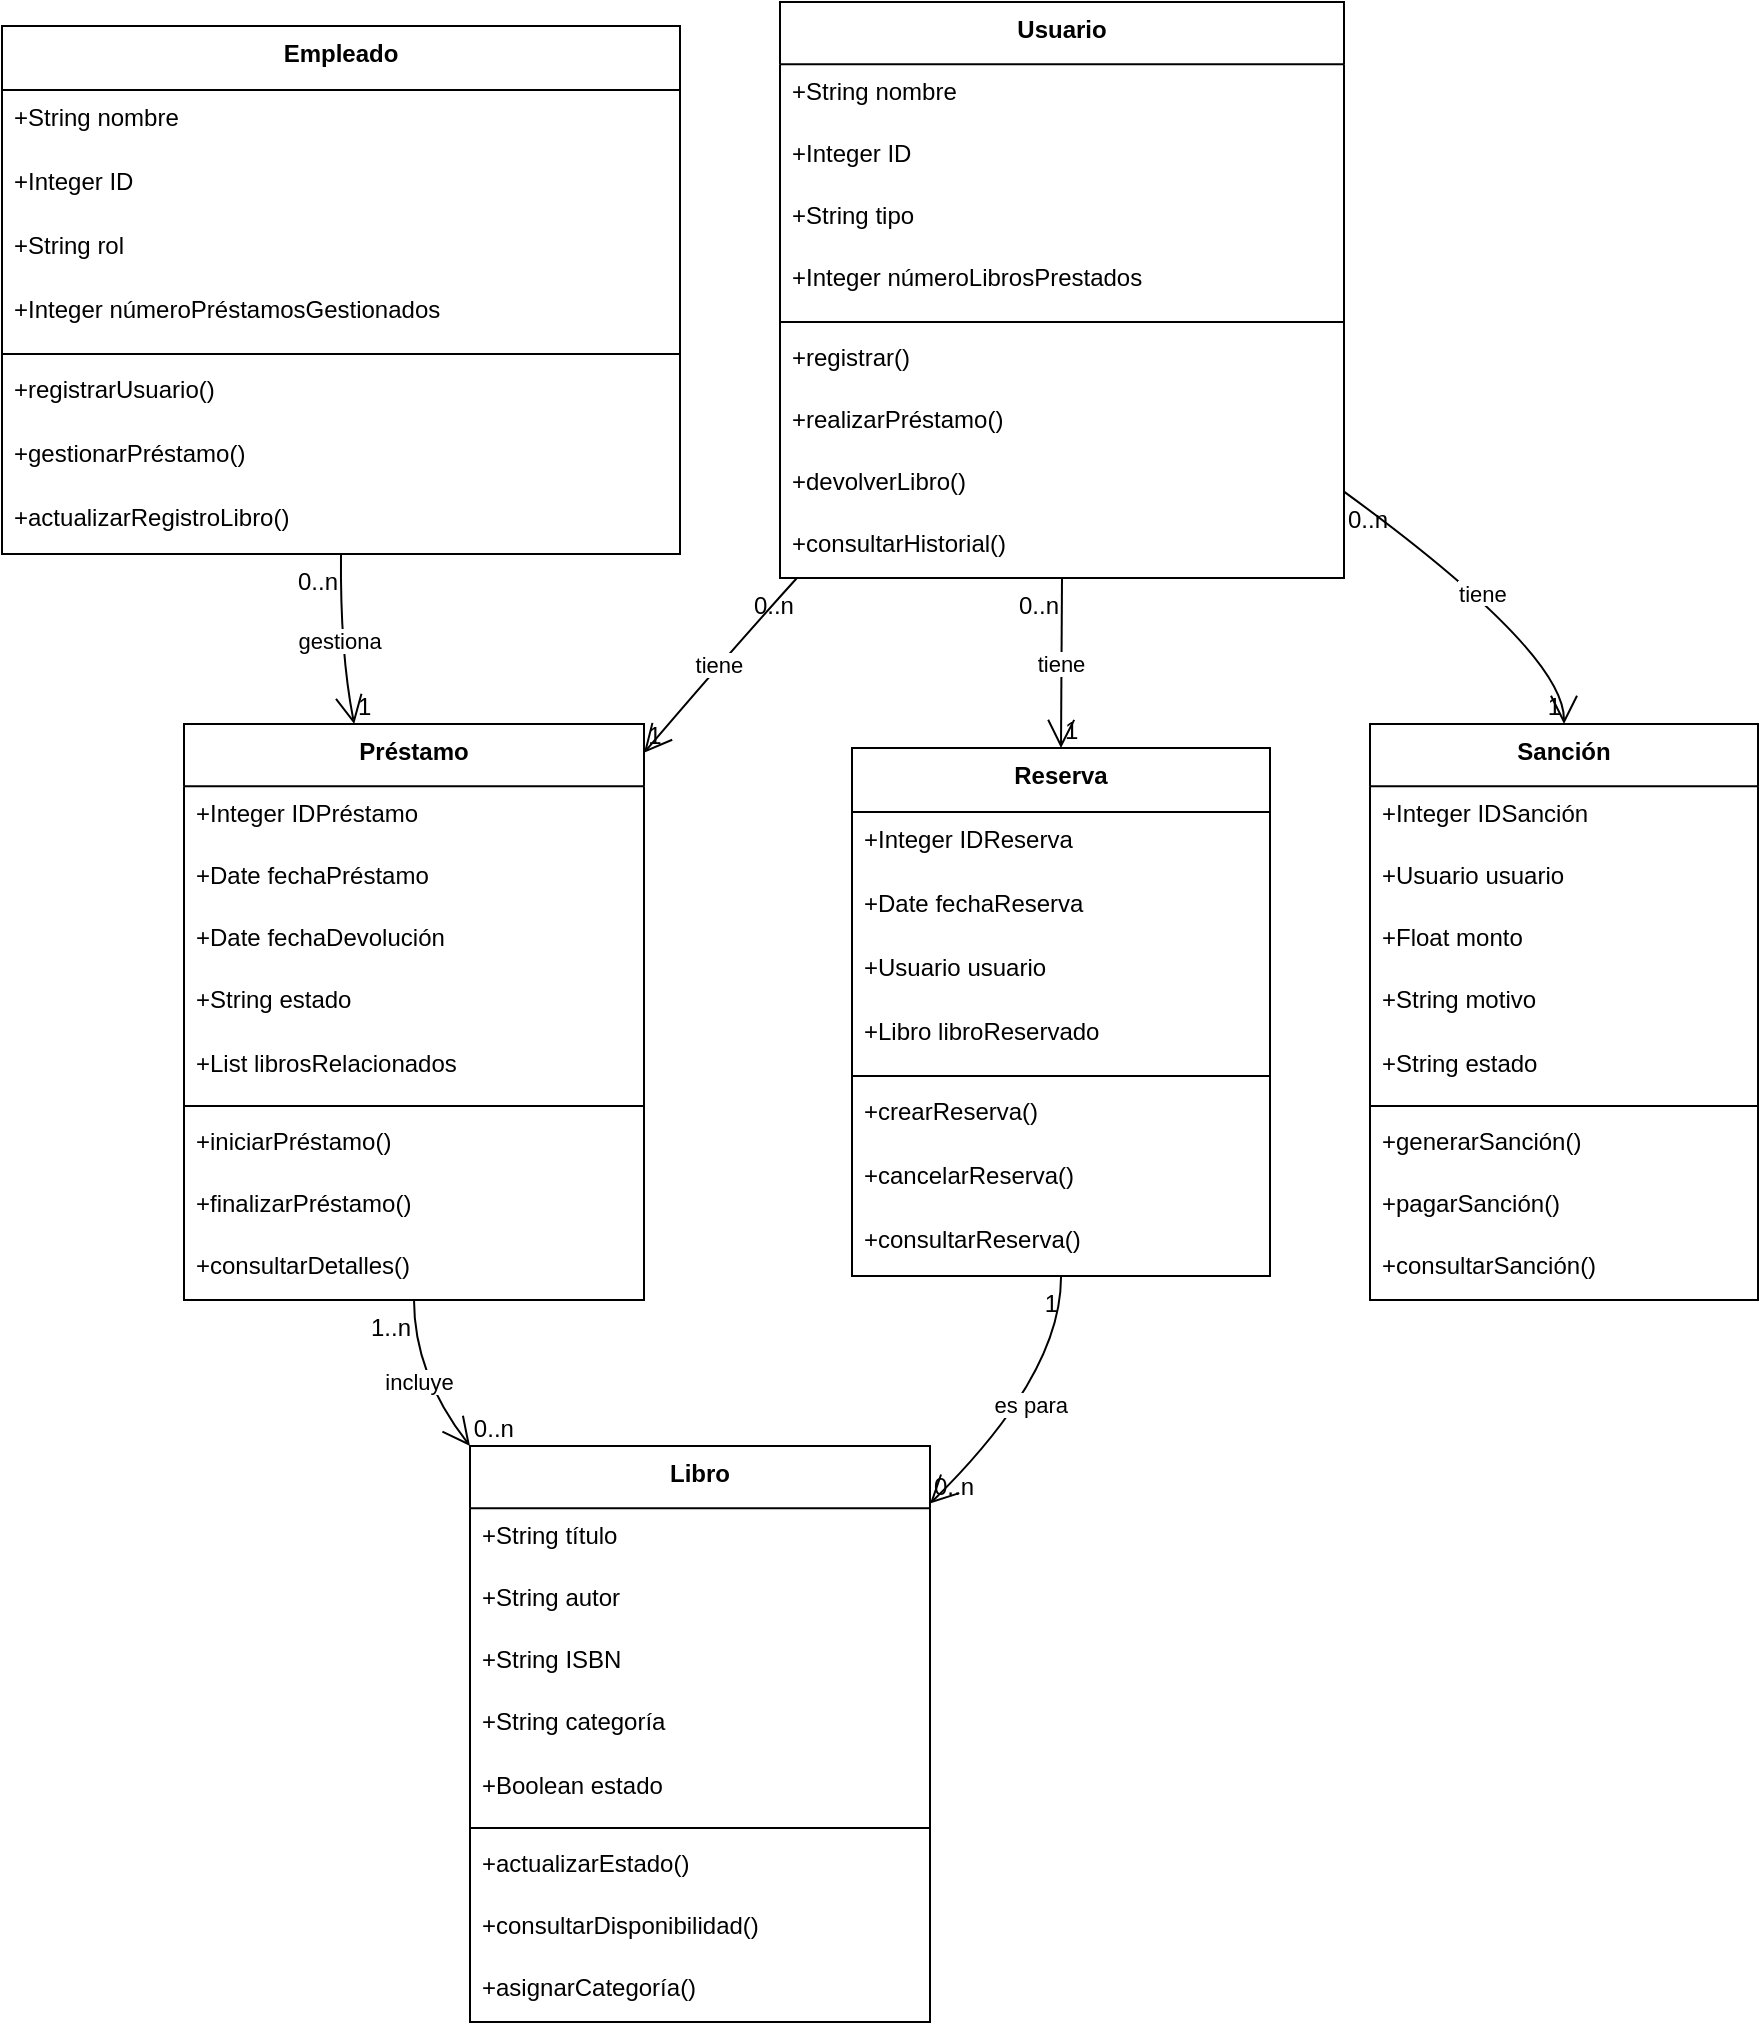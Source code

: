<mxfile version="26.2.10">
  <diagram name="Página-1" id="O28Gc6iy6FNs7Hq6qz-4">
    <mxGraphModel>
      <root>
        <mxCell id="0" />
        <mxCell id="1" parent="0" />
        <mxCell id="2" value="Usuario" style="swimlane;fontStyle=1;align=center;verticalAlign=top;childLayout=stackLayout;horizontal=1;startSize=31.111;horizontalStack=0;resizeParent=1;resizeParentMax=0;resizeLast=0;collapsible=0;marginBottom=0;" vertex="1" parent="1">
          <mxGeometry x="397" y="8" width="282" height="288" as="geometry" />
        </mxCell>
        <mxCell id="3" value="+String nombre" style="text;strokeColor=none;fillColor=none;align=left;verticalAlign=top;spacingLeft=4;spacingRight=4;overflow=hidden;rotatable=0;points=[[0,0.5],[1,0.5]];portConstraint=eastwest;" vertex="1" parent="2">
          <mxGeometry y="31" width="282" height="31" as="geometry" />
        </mxCell>
        <mxCell id="4" value="+Integer ID" style="text;strokeColor=none;fillColor=none;align=left;verticalAlign=top;spacingLeft=4;spacingRight=4;overflow=hidden;rotatable=0;points=[[0,0.5],[1,0.5]];portConstraint=eastwest;" vertex="1" parent="2">
          <mxGeometry y="62" width="282" height="31" as="geometry" />
        </mxCell>
        <mxCell id="5" value="+String tipo" style="text;strokeColor=none;fillColor=none;align=left;verticalAlign=top;spacingLeft=4;spacingRight=4;overflow=hidden;rotatable=0;points=[[0,0.5],[1,0.5]];portConstraint=eastwest;" vertex="1" parent="2">
          <mxGeometry y="93" width="282" height="31" as="geometry" />
        </mxCell>
        <mxCell id="6" value="+Integer númeroLibrosPrestados" style="text;strokeColor=none;fillColor=none;align=left;verticalAlign=top;spacingLeft=4;spacingRight=4;overflow=hidden;rotatable=0;points=[[0,0.5],[1,0.5]];portConstraint=eastwest;" vertex="1" parent="2">
          <mxGeometry y="124" width="282" height="31" as="geometry" />
        </mxCell>
        <mxCell id="7" style="line;strokeWidth=1;fillColor=none;align=left;verticalAlign=middle;spacingTop=-1;spacingLeft=3;spacingRight=3;rotatable=0;labelPosition=right;points=[];portConstraint=eastwest;strokeColor=inherit;" vertex="1" parent="2">
          <mxGeometry y="156" width="282" height="8" as="geometry" />
        </mxCell>
        <mxCell id="8" value="+registrar()" style="text;strokeColor=none;fillColor=none;align=left;verticalAlign=top;spacingLeft=4;spacingRight=4;overflow=hidden;rotatable=0;points=[[0,0.5],[1,0.5]];portConstraint=eastwest;" vertex="1" parent="2">
          <mxGeometry y="164" width="282" height="31" as="geometry" />
        </mxCell>
        <mxCell id="9" value="+realizarPréstamo()" style="text;strokeColor=none;fillColor=none;align=left;verticalAlign=top;spacingLeft=4;spacingRight=4;overflow=hidden;rotatable=0;points=[[0,0.5],[1,0.5]];portConstraint=eastwest;" vertex="1" parent="2">
          <mxGeometry y="195" width="282" height="31" as="geometry" />
        </mxCell>
        <mxCell id="10" value="+devolverLibro()" style="text;strokeColor=none;fillColor=none;align=left;verticalAlign=top;spacingLeft=4;spacingRight=4;overflow=hidden;rotatable=0;points=[[0,0.5],[1,0.5]];portConstraint=eastwest;" vertex="1" parent="2">
          <mxGeometry y="226" width="282" height="31" as="geometry" />
        </mxCell>
        <mxCell id="11" value="+consultarHistorial()" style="text;strokeColor=none;fillColor=none;align=left;verticalAlign=top;spacingLeft=4;spacingRight=4;overflow=hidden;rotatable=0;points=[[0,0.5],[1,0.5]];portConstraint=eastwest;" vertex="1" parent="2">
          <mxGeometry y="257" width="282" height="31" as="geometry" />
        </mxCell>
        <mxCell id="12" value="Libro" style="swimlane;fontStyle=1;align=center;verticalAlign=top;childLayout=stackLayout;horizontal=1;startSize=31.111;horizontalStack=0;resizeParent=1;resizeParentMax=0;resizeLast=0;collapsible=0;marginBottom=0;" vertex="1" parent="1">
          <mxGeometry x="242" y="730" width="230" height="288" as="geometry" />
        </mxCell>
        <mxCell id="13" value="+String título" style="text;strokeColor=none;fillColor=none;align=left;verticalAlign=top;spacingLeft=4;spacingRight=4;overflow=hidden;rotatable=0;points=[[0,0.5],[1,0.5]];portConstraint=eastwest;" vertex="1" parent="12">
          <mxGeometry y="31" width="230" height="31" as="geometry" />
        </mxCell>
        <mxCell id="14" value="+String autor" style="text;strokeColor=none;fillColor=none;align=left;verticalAlign=top;spacingLeft=4;spacingRight=4;overflow=hidden;rotatable=0;points=[[0,0.5],[1,0.5]];portConstraint=eastwest;" vertex="1" parent="12">
          <mxGeometry y="62" width="230" height="31" as="geometry" />
        </mxCell>
        <mxCell id="15" value="+String ISBN" style="text;strokeColor=none;fillColor=none;align=left;verticalAlign=top;spacingLeft=4;spacingRight=4;overflow=hidden;rotatable=0;points=[[0,0.5],[1,0.5]];portConstraint=eastwest;" vertex="1" parent="12">
          <mxGeometry y="93" width="230" height="31" as="geometry" />
        </mxCell>
        <mxCell id="16" value="+String categoría" style="text;strokeColor=none;fillColor=none;align=left;verticalAlign=top;spacingLeft=4;spacingRight=4;overflow=hidden;rotatable=0;points=[[0,0.5],[1,0.5]];portConstraint=eastwest;" vertex="1" parent="12">
          <mxGeometry y="124" width="230" height="31" as="geometry" />
        </mxCell>
        <mxCell id="17" value="+Boolean estado" style="text;strokeColor=none;fillColor=none;align=left;verticalAlign=top;spacingLeft=4;spacingRight=4;overflow=hidden;rotatable=0;points=[[0,0.5],[1,0.5]];portConstraint=eastwest;" vertex="1" parent="12">
          <mxGeometry y="156" width="230" height="31" as="geometry" />
        </mxCell>
        <mxCell id="18" style="line;strokeWidth=1;fillColor=none;align=left;verticalAlign=middle;spacingTop=-1;spacingLeft=3;spacingRight=3;rotatable=0;labelPosition=right;points=[];portConstraint=eastwest;strokeColor=inherit;" vertex="1" parent="12">
          <mxGeometry y="187" width="230" height="8" as="geometry" />
        </mxCell>
        <mxCell id="19" value="+actualizarEstado()" style="text;strokeColor=none;fillColor=none;align=left;verticalAlign=top;spacingLeft=4;spacingRight=4;overflow=hidden;rotatable=0;points=[[0,0.5],[1,0.5]];portConstraint=eastwest;" vertex="1" parent="12">
          <mxGeometry y="195" width="230" height="31" as="geometry" />
        </mxCell>
        <mxCell id="20" value="+consultarDisponibilidad()" style="text;strokeColor=none;fillColor=none;align=left;verticalAlign=top;spacingLeft=4;spacingRight=4;overflow=hidden;rotatable=0;points=[[0,0.5],[1,0.5]];portConstraint=eastwest;" vertex="1" parent="12">
          <mxGeometry y="226" width="230" height="31" as="geometry" />
        </mxCell>
        <mxCell id="21" value="+asignarCategoría()" style="text;strokeColor=none;fillColor=none;align=left;verticalAlign=top;spacingLeft=4;spacingRight=4;overflow=hidden;rotatable=0;points=[[0,0.5],[1,0.5]];portConstraint=eastwest;" vertex="1" parent="12">
          <mxGeometry y="257" width="230" height="31" as="geometry" />
        </mxCell>
        <mxCell id="22" value="Empleado" style="swimlane;fontStyle=1;align=center;verticalAlign=top;childLayout=stackLayout;horizontal=1;startSize=32;horizontalStack=0;resizeParent=1;resizeParentMax=0;resizeLast=0;collapsible=0;marginBottom=0;" vertex="1" parent="1">
          <mxGeometry x="8" y="20" width="339" height="264" as="geometry" />
        </mxCell>
        <mxCell id="23" value="+String nombre" style="text;strokeColor=none;fillColor=none;align=left;verticalAlign=top;spacingLeft=4;spacingRight=4;overflow=hidden;rotatable=0;points=[[0,0.5],[1,0.5]];portConstraint=eastwest;" vertex="1" parent="22">
          <mxGeometry y="32" width="339" height="32" as="geometry" />
        </mxCell>
        <mxCell id="24" value="+Integer ID" style="text;strokeColor=none;fillColor=none;align=left;verticalAlign=top;spacingLeft=4;spacingRight=4;overflow=hidden;rotatable=0;points=[[0,0.5],[1,0.5]];portConstraint=eastwest;" vertex="1" parent="22">
          <mxGeometry y="64" width="339" height="32" as="geometry" />
        </mxCell>
        <mxCell id="25" value="+String rol" style="text;strokeColor=none;fillColor=none;align=left;verticalAlign=top;spacingLeft=4;spacingRight=4;overflow=hidden;rotatable=0;points=[[0,0.5],[1,0.5]];portConstraint=eastwest;" vertex="1" parent="22">
          <mxGeometry y="96" width="339" height="32" as="geometry" />
        </mxCell>
        <mxCell id="26" value="+Integer númeroPréstamosGestionados" style="text;strokeColor=none;fillColor=none;align=left;verticalAlign=top;spacingLeft=4;spacingRight=4;overflow=hidden;rotatable=0;points=[[0,0.5],[1,0.5]];portConstraint=eastwest;" vertex="1" parent="22">
          <mxGeometry y="128" width="339" height="32" as="geometry" />
        </mxCell>
        <mxCell id="27" style="line;strokeWidth=1;fillColor=none;align=left;verticalAlign=middle;spacingTop=-1;spacingLeft=3;spacingRight=3;rotatable=0;labelPosition=right;points=[];portConstraint=eastwest;strokeColor=inherit;" vertex="1" parent="22">
          <mxGeometry y="160" width="339" height="8" as="geometry" />
        </mxCell>
        <mxCell id="28" value="+registrarUsuario()" style="text;strokeColor=none;fillColor=none;align=left;verticalAlign=top;spacingLeft=4;spacingRight=4;overflow=hidden;rotatable=0;points=[[0,0.5],[1,0.5]];portConstraint=eastwest;" vertex="1" parent="22">
          <mxGeometry y="168" width="339" height="32" as="geometry" />
        </mxCell>
        <mxCell id="29" value="+gestionarPréstamo()" style="text;strokeColor=none;fillColor=none;align=left;verticalAlign=top;spacingLeft=4;spacingRight=4;overflow=hidden;rotatable=0;points=[[0,0.5],[1,0.5]];portConstraint=eastwest;" vertex="1" parent="22">
          <mxGeometry y="200" width="339" height="32" as="geometry" />
        </mxCell>
        <mxCell id="30" value="+actualizarRegistroLibro()" style="text;strokeColor=none;fillColor=none;align=left;verticalAlign=top;spacingLeft=4;spacingRight=4;overflow=hidden;rotatable=0;points=[[0,0.5],[1,0.5]];portConstraint=eastwest;" vertex="1" parent="22">
          <mxGeometry y="232" width="339" height="32" as="geometry" />
        </mxCell>
        <mxCell id="31" value="Préstamo" style="swimlane;fontStyle=1;align=center;verticalAlign=top;childLayout=stackLayout;horizontal=1;startSize=31.111;horizontalStack=0;resizeParent=1;resizeParentMax=0;resizeLast=0;collapsible=0;marginBottom=0;" vertex="1" parent="1">
          <mxGeometry x="99" y="369" width="230" height="288" as="geometry" />
        </mxCell>
        <mxCell id="32" value="+Integer IDPréstamo" style="text;strokeColor=none;fillColor=none;align=left;verticalAlign=top;spacingLeft=4;spacingRight=4;overflow=hidden;rotatable=0;points=[[0,0.5],[1,0.5]];portConstraint=eastwest;" vertex="1" parent="31">
          <mxGeometry y="31" width="230" height="31" as="geometry" />
        </mxCell>
        <mxCell id="33" value="+Date fechaPréstamo" style="text;strokeColor=none;fillColor=none;align=left;verticalAlign=top;spacingLeft=4;spacingRight=4;overflow=hidden;rotatable=0;points=[[0,0.5],[1,0.5]];portConstraint=eastwest;" vertex="1" parent="31">
          <mxGeometry y="62" width="230" height="31" as="geometry" />
        </mxCell>
        <mxCell id="34" value="+Date fechaDevolución" style="text;strokeColor=none;fillColor=none;align=left;verticalAlign=top;spacingLeft=4;spacingRight=4;overflow=hidden;rotatable=0;points=[[0,0.5],[1,0.5]];portConstraint=eastwest;" vertex="1" parent="31">
          <mxGeometry y="93" width="230" height="31" as="geometry" />
        </mxCell>
        <mxCell id="35" value="+String estado" style="text;strokeColor=none;fillColor=none;align=left;verticalAlign=top;spacingLeft=4;spacingRight=4;overflow=hidden;rotatable=0;points=[[0,0.5],[1,0.5]];portConstraint=eastwest;" vertex="1" parent="31">
          <mxGeometry y="124" width="230" height="31" as="geometry" />
        </mxCell>
        <mxCell id="36" value="+List librosRelacionados" style="text;strokeColor=none;fillColor=none;align=left;verticalAlign=top;spacingLeft=4;spacingRight=4;overflow=hidden;rotatable=0;points=[[0,0.5],[1,0.5]];portConstraint=eastwest;" vertex="1" parent="31">
          <mxGeometry y="156" width="230" height="31" as="geometry" />
        </mxCell>
        <mxCell id="37" style="line;strokeWidth=1;fillColor=none;align=left;verticalAlign=middle;spacingTop=-1;spacingLeft=3;spacingRight=3;rotatable=0;labelPosition=right;points=[];portConstraint=eastwest;strokeColor=inherit;" vertex="1" parent="31">
          <mxGeometry y="187" width="230" height="8" as="geometry" />
        </mxCell>
        <mxCell id="38" value="+iniciarPréstamo()" style="text;strokeColor=none;fillColor=none;align=left;verticalAlign=top;spacingLeft=4;spacingRight=4;overflow=hidden;rotatable=0;points=[[0,0.5],[1,0.5]];portConstraint=eastwest;" vertex="1" parent="31">
          <mxGeometry y="195" width="230" height="31" as="geometry" />
        </mxCell>
        <mxCell id="39" value="+finalizarPréstamo()" style="text;strokeColor=none;fillColor=none;align=left;verticalAlign=top;spacingLeft=4;spacingRight=4;overflow=hidden;rotatable=0;points=[[0,0.5],[1,0.5]];portConstraint=eastwest;" vertex="1" parent="31">
          <mxGeometry y="226" width="230" height="31" as="geometry" />
        </mxCell>
        <mxCell id="40" value="+consultarDetalles()" style="text;strokeColor=none;fillColor=none;align=left;verticalAlign=top;spacingLeft=4;spacingRight=4;overflow=hidden;rotatable=0;points=[[0,0.5],[1,0.5]];portConstraint=eastwest;" vertex="1" parent="31">
          <mxGeometry y="257" width="230" height="31" as="geometry" />
        </mxCell>
        <mxCell id="41" value="Reserva" style="swimlane;fontStyle=1;align=center;verticalAlign=top;childLayout=stackLayout;horizontal=1;startSize=32;horizontalStack=0;resizeParent=1;resizeParentMax=0;resizeLast=0;collapsible=0;marginBottom=0;" vertex="1" parent="1">
          <mxGeometry x="433" y="381" width="209" height="264" as="geometry" />
        </mxCell>
        <mxCell id="42" value="+Integer IDReserva" style="text;strokeColor=none;fillColor=none;align=left;verticalAlign=top;spacingLeft=4;spacingRight=4;overflow=hidden;rotatable=0;points=[[0,0.5],[1,0.5]];portConstraint=eastwest;" vertex="1" parent="41">
          <mxGeometry y="32" width="209" height="32" as="geometry" />
        </mxCell>
        <mxCell id="43" value="+Date fechaReserva" style="text;strokeColor=none;fillColor=none;align=left;verticalAlign=top;spacingLeft=4;spacingRight=4;overflow=hidden;rotatable=0;points=[[0,0.5],[1,0.5]];portConstraint=eastwest;" vertex="1" parent="41">
          <mxGeometry y="64" width="209" height="32" as="geometry" />
        </mxCell>
        <mxCell id="44" value="+Usuario usuario" style="text;strokeColor=none;fillColor=none;align=left;verticalAlign=top;spacingLeft=4;spacingRight=4;overflow=hidden;rotatable=0;points=[[0,0.5],[1,0.5]];portConstraint=eastwest;" vertex="1" parent="41">
          <mxGeometry y="96" width="209" height="32" as="geometry" />
        </mxCell>
        <mxCell id="45" value="+Libro libroReservado" style="text;strokeColor=none;fillColor=none;align=left;verticalAlign=top;spacingLeft=4;spacingRight=4;overflow=hidden;rotatable=0;points=[[0,0.5],[1,0.5]];portConstraint=eastwest;" vertex="1" parent="41">
          <mxGeometry y="128" width="209" height="32" as="geometry" />
        </mxCell>
        <mxCell id="46" style="line;strokeWidth=1;fillColor=none;align=left;verticalAlign=middle;spacingTop=-1;spacingLeft=3;spacingRight=3;rotatable=0;labelPosition=right;points=[];portConstraint=eastwest;strokeColor=inherit;" vertex="1" parent="41">
          <mxGeometry y="160" width="209" height="8" as="geometry" />
        </mxCell>
        <mxCell id="47" value="+crearReserva()" style="text;strokeColor=none;fillColor=none;align=left;verticalAlign=top;spacingLeft=4;spacingRight=4;overflow=hidden;rotatable=0;points=[[0,0.5],[1,0.5]];portConstraint=eastwest;" vertex="1" parent="41">
          <mxGeometry y="168" width="209" height="32" as="geometry" />
        </mxCell>
        <mxCell id="48" value="+cancelarReserva()" style="text;strokeColor=none;fillColor=none;align=left;verticalAlign=top;spacingLeft=4;spacingRight=4;overflow=hidden;rotatable=0;points=[[0,0.5],[1,0.5]];portConstraint=eastwest;" vertex="1" parent="41">
          <mxGeometry y="200" width="209" height="32" as="geometry" />
        </mxCell>
        <mxCell id="49" value="+consultarReserva()" style="text;strokeColor=none;fillColor=none;align=left;verticalAlign=top;spacingLeft=4;spacingRight=4;overflow=hidden;rotatable=0;points=[[0,0.5],[1,0.5]];portConstraint=eastwest;" vertex="1" parent="41">
          <mxGeometry y="232" width="209" height="32" as="geometry" />
        </mxCell>
        <mxCell id="50" value="Sanción" style="swimlane;fontStyle=1;align=center;verticalAlign=top;childLayout=stackLayout;horizontal=1;startSize=31.111;horizontalStack=0;resizeParent=1;resizeParentMax=0;resizeLast=0;collapsible=0;marginBottom=0;" vertex="1" parent="1">
          <mxGeometry x="692" y="369" width="194" height="288" as="geometry" />
        </mxCell>
        <mxCell id="51" value="+Integer IDSanción" style="text;strokeColor=none;fillColor=none;align=left;verticalAlign=top;spacingLeft=4;spacingRight=4;overflow=hidden;rotatable=0;points=[[0,0.5],[1,0.5]];portConstraint=eastwest;" vertex="1" parent="50">
          <mxGeometry y="31" width="194" height="31" as="geometry" />
        </mxCell>
        <mxCell id="52" value="+Usuario usuario" style="text;strokeColor=none;fillColor=none;align=left;verticalAlign=top;spacingLeft=4;spacingRight=4;overflow=hidden;rotatable=0;points=[[0,0.5],[1,0.5]];portConstraint=eastwest;" vertex="1" parent="50">
          <mxGeometry y="62" width="194" height="31" as="geometry" />
        </mxCell>
        <mxCell id="53" value="+Float monto" style="text;strokeColor=none;fillColor=none;align=left;verticalAlign=top;spacingLeft=4;spacingRight=4;overflow=hidden;rotatable=0;points=[[0,0.5],[1,0.5]];portConstraint=eastwest;" vertex="1" parent="50">
          <mxGeometry y="93" width="194" height="31" as="geometry" />
        </mxCell>
        <mxCell id="54" value="+String motivo" style="text;strokeColor=none;fillColor=none;align=left;verticalAlign=top;spacingLeft=4;spacingRight=4;overflow=hidden;rotatable=0;points=[[0,0.5],[1,0.5]];portConstraint=eastwest;" vertex="1" parent="50">
          <mxGeometry y="124" width="194" height="31" as="geometry" />
        </mxCell>
        <mxCell id="55" value="+String estado" style="text;strokeColor=none;fillColor=none;align=left;verticalAlign=top;spacingLeft=4;spacingRight=4;overflow=hidden;rotatable=0;points=[[0,0.5],[1,0.5]];portConstraint=eastwest;" vertex="1" parent="50">
          <mxGeometry y="156" width="194" height="31" as="geometry" />
        </mxCell>
        <mxCell id="56" style="line;strokeWidth=1;fillColor=none;align=left;verticalAlign=middle;spacingTop=-1;spacingLeft=3;spacingRight=3;rotatable=0;labelPosition=right;points=[];portConstraint=eastwest;strokeColor=inherit;" vertex="1" parent="50">
          <mxGeometry y="187" width="194" height="8" as="geometry" />
        </mxCell>
        <mxCell id="57" value="+generarSanción()" style="text;strokeColor=none;fillColor=none;align=left;verticalAlign=top;spacingLeft=4;spacingRight=4;overflow=hidden;rotatable=0;points=[[0,0.5],[1,0.5]];portConstraint=eastwest;" vertex="1" parent="50">
          <mxGeometry y="195" width="194" height="31" as="geometry" />
        </mxCell>
        <mxCell id="58" value="+pagarSanción()" style="text;strokeColor=none;fillColor=none;align=left;verticalAlign=top;spacingLeft=4;spacingRight=4;overflow=hidden;rotatable=0;points=[[0,0.5],[1,0.5]];portConstraint=eastwest;" vertex="1" parent="50">
          <mxGeometry y="226" width="194" height="31" as="geometry" />
        </mxCell>
        <mxCell id="59" value="+consultarSanción()" style="text;strokeColor=none;fillColor=none;align=left;verticalAlign=top;spacingLeft=4;spacingRight=4;overflow=hidden;rotatable=0;points=[[0,0.5],[1,0.5]];portConstraint=eastwest;" vertex="1" parent="50">
          <mxGeometry y="257" width="194" height="31" as="geometry" />
        </mxCell>
        <mxCell id="60" value="tiene" style="curved=1;startArrow=none;endArrow=open;endSize=12;exitX=0.03;exitY=1;entryX=1;entryY=0.05;" edge="1" parent="1" source="2" target="31">
          <mxGeometry relative="1" as="geometry">
            <Array as="points">
              <mxPoint x="372" y="333" />
            </Array>
          </mxGeometry>
        </mxCell>
        <mxCell id="61" value="0..n" style="edgeLabel;resizable=0;labelBackgroundColor=none;fontSize=12;align=right;verticalAlign=top;" vertex="1" parent="60">
          <mxGeometry x="-1" relative="1" as="geometry" />
        </mxCell>
        <mxCell id="62" value="1" style="edgeLabel;resizable=0;labelBackgroundColor=none;fontSize=12;align=left;verticalAlign=bottom;" vertex="1" parent="60">
          <mxGeometry x="1" relative="1" as="geometry" />
        </mxCell>
        <mxCell id="63" value="incluye" style="curved=1;startArrow=none;endArrow=open;endSize=12;exitX=0.5;exitY=1;entryX=0;entryY=0;" edge="1" parent="1" source="31" target="12">
          <mxGeometry relative="1" as="geometry">
            <Array as="points">
              <mxPoint x="214" y="694" />
            </Array>
          </mxGeometry>
        </mxCell>
        <mxCell id="64" value="1..n" style="edgeLabel;resizable=0;labelBackgroundColor=none;fontSize=12;align=right;verticalAlign=top;" vertex="1" parent="63">
          <mxGeometry x="-1" relative="1" as="geometry" />
        </mxCell>
        <mxCell id="65" value="0..n" style="edgeLabel;resizable=0;labelBackgroundColor=none;fontSize=12;align=left;verticalAlign=bottom;" vertex="1" parent="63">
          <mxGeometry x="1" relative="1" as="geometry" />
        </mxCell>
        <mxCell id="66" value="gestiona" style="curved=1;startArrow=none;endArrow=open;endSize=12;exitX=0.5;exitY=1;entryX=0.37;entryY=0;" edge="1" parent="1" source="22" target="31">
          <mxGeometry relative="1" as="geometry">
            <Array as="points">
              <mxPoint x="177" y="333" />
            </Array>
          </mxGeometry>
        </mxCell>
        <mxCell id="67" value="0..n" style="edgeLabel;resizable=0;labelBackgroundColor=none;fontSize=12;align=right;verticalAlign=top;" vertex="1" parent="66">
          <mxGeometry x="-1" relative="1" as="geometry" />
        </mxCell>
        <mxCell id="68" value="1" style="edgeLabel;resizable=0;labelBackgroundColor=none;fontSize=12;align=left;verticalAlign=bottom;" vertex="1" parent="66">
          <mxGeometry x="1" relative="1" as="geometry" />
        </mxCell>
        <mxCell id="69" value="tiene" style="curved=1;startArrow=none;endArrow=open;endSize=12;exitX=0.5;exitY=1;entryX=0.5;entryY=0;" edge="1" parent="1" source="2" target="41">
          <mxGeometry relative="1" as="geometry">
            <Array as="points" />
          </mxGeometry>
        </mxCell>
        <mxCell id="70" value="0..n" style="edgeLabel;resizable=0;labelBackgroundColor=none;fontSize=12;align=right;verticalAlign=top;" vertex="1" parent="69">
          <mxGeometry x="-1" relative="1" as="geometry" />
        </mxCell>
        <mxCell id="71" value="1" style="edgeLabel;resizable=0;labelBackgroundColor=none;fontSize=12;align=left;verticalAlign=bottom;" vertex="1" parent="69">
          <mxGeometry x="1" relative="1" as="geometry" />
        </mxCell>
        <mxCell id="72" value="es para" style="curved=1;startArrow=none;endArrow=open;endSize=12;exitX=0.5;exitY=1;entryX=1;entryY=0.1;" edge="1" parent="1" source="41" target="12">
          <mxGeometry relative="1" as="geometry">
            <Array as="points">
              <mxPoint x="538" y="694" />
            </Array>
          </mxGeometry>
        </mxCell>
        <mxCell id="73" value="1" style="edgeLabel;resizable=0;labelBackgroundColor=none;fontSize=12;align=right;verticalAlign=top;" vertex="1" parent="72">
          <mxGeometry x="-1" relative="1" as="geometry" />
        </mxCell>
        <mxCell id="74" value="0..n" style="edgeLabel;resizable=0;labelBackgroundColor=none;fontSize=12;align=left;verticalAlign=bottom;" vertex="1" parent="72">
          <mxGeometry x="1" relative="1" as="geometry" />
        </mxCell>
        <mxCell id="75" value="tiene" style="curved=1;startArrow=none;endArrow=open;endSize=12;exitX=1;exitY=0.85;entryX=0.5;entryY=0;" edge="1" parent="1" source="2" target="50">
          <mxGeometry relative="1" as="geometry">
            <Array as="points">
              <mxPoint x="789" y="333" />
            </Array>
          </mxGeometry>
        </mxCell>
        <mxCell id="76" value="0..n" style="edgeLabel;resizable=0;labelBackgroundColor=none;fontSize=12;align=left;verticalAlign=top;" vertex="1" parent="75">
          <mxGeometry x="-1" relative="1" as="geometry" />
        </mxCell>
        <mxCell id="77" value="1" style="edgeLabel;resizable=0;labelBackgroundColor=none;fontSize=12;align=right;verticalAlign=bottom;" vertex="1" parent="75">
          <mxGeometry x="1" relative="1" as="geometry" />
        </mxCell>
      </root>
    </mxGraphModel>
  </diagram>
</mxfile>
